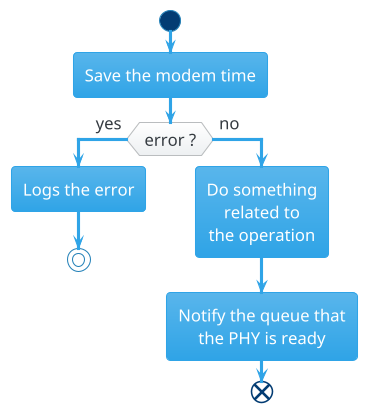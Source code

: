 @startuml phy_handler_basic_callback

!theme cerulean
skinparam DefaultFontSize 16
skinparam defaultFontName Gotham Black

skinparam defaultTextAlignment center

start
:Save the modem time;
if (error ?) then (yes)
    :Logs the error;
    stop
else (no)
    :Do something
    related to
    the operation;

    :Notify the queue that
    the PHY is ready;
    end
endif

@enduml